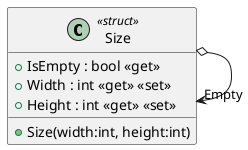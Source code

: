@startuml
class Size <<struct>> {
    + Size(width:int, height:int)
    + IsEmpty : bool <<get>>
    + Width : int <<get>> <<set>>
    + Height : int <<get>> <<set>>
}
Size o-> "Empty" Size
@enduml
